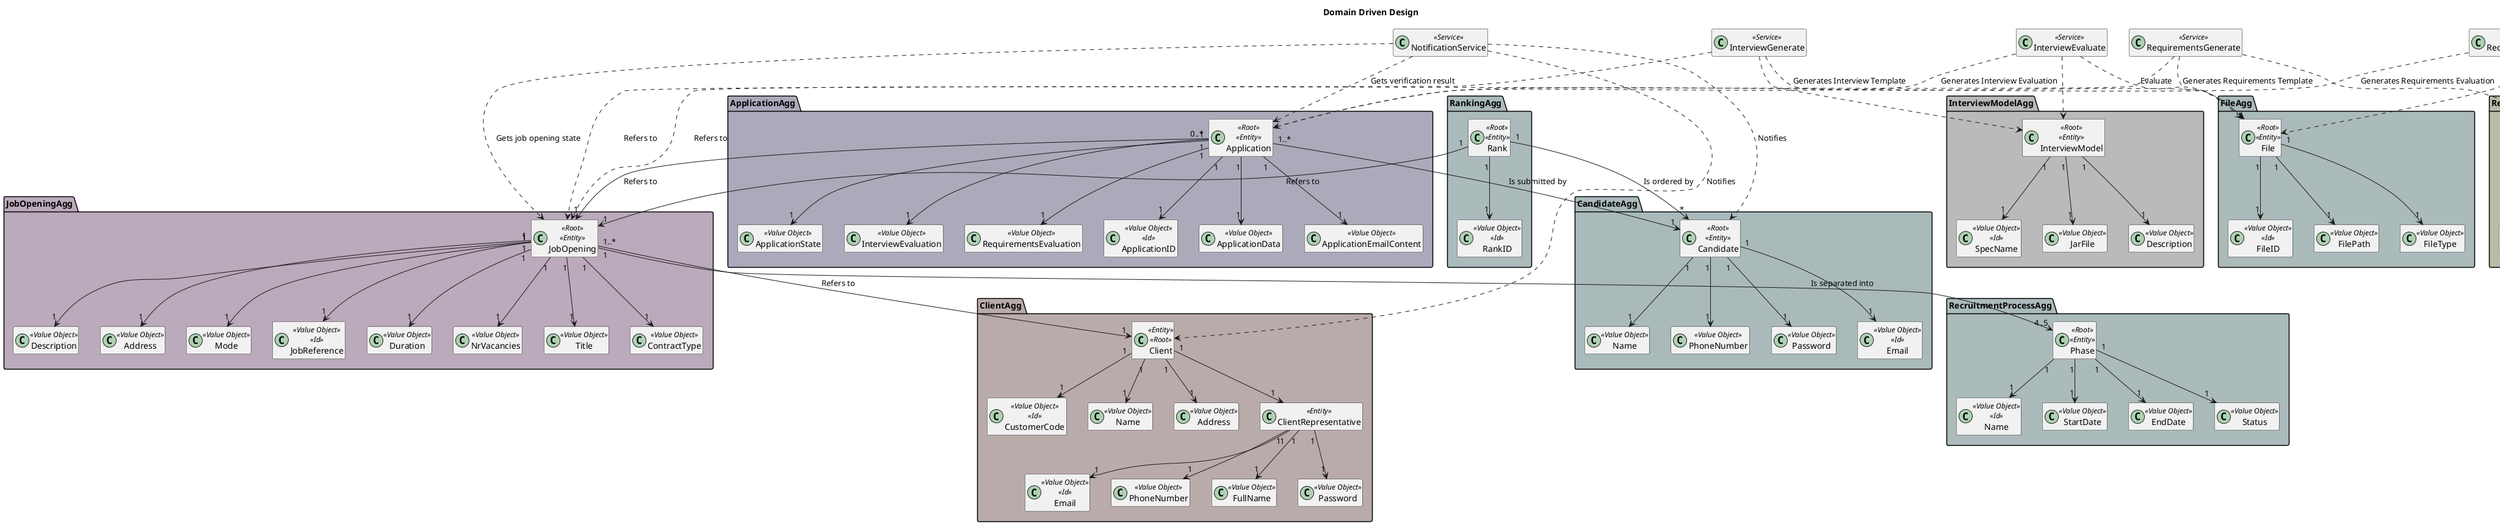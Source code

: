 @startuml
'https://plantuml.com/class-diagram

hide field
hide methods

title Domain Driven Design
skinparam linetype wavy 


package InterviewModelAgg #bababa {
    class InterviewModel<<Root>><<Entity>>
    class SpecName<<Value Object>><<Id>>
    class JarFile<<Value Object>>
    class Description<<Value Object>>

    InterviewModel"1"-->"1"JarFile
    InterviewModel"1"-->"1"SpecName
    InterviewModel"1"-->"1"Description
}

package ClientAgg #baabab {
    class Client<<Entity>><<Root>>
    class CustomerCode<<Value Object>><<Id>>
    class Name<<Value Object>>
    class Address<<Value Object>>
    class ClientRepresentative<<Entity>>

    class Email<<Value Object>><<Id>>
    class PhoneNumber<<Value Object>>
    class FullName<<Value Object>>
    class Password<<Value Object>>

    Client "1" --> "1" CustomerCode
    Client "1" --> "1" Name
    Client "1" --> "1" Address
    Client "1" --> "1" ClientRepresentative

    ClientRepresentative "1" --> "1" Email
    ClientRepresentative "1" --> "1" PhoneNumber
    ClientRepresentative "1" --> "1" FullName
    ClientRepresentative "1" --> "1" Password
}

package JobOpeningAgg #bbaabb {
    class JobOpening<<Root>><<Entity>>
    class JobReference<<Value Object>><<Id>>
    class Duration<<Value Object>>
    class NrVacancies<<Value Object>>
    class Title<<Value Object>>
    class ContractType<<Value Object>>
    class Description<<Value Object>>
    class Address<<Value Object>>
    class Mode<<Value Object>>

    JobOpening "1" --> "1" JobReference
    JobOpening "1" --> "1" Duration
    JobOpening "1" --> "1" NrVacancies
    JobOpening "1" --> "1" Title
    JobOpening "1" --> "1" ContractType
    JobOpening "1" --> "1" Description
    JobOpening "1" --> "1" Address
    JobOpening "1" --> "1" Mode
    JobOpening "1..*"--> "1" Client : Refers to
}

package RequirementsSpecificationAgg #bbbbaa {
    class RequirementsSpecification<<Root>><<Entity>>
    class JarFile<<Value Object>>
    class SpecName<<Value Object>><<Id>>
    class Description<<Value Object>>

    RequirementsSpecification "1" --> "1" JarFile
    RequirementsSpecification "1" --> "1" SpecName
    RequirementsSpecification "1" --> "1" Description
}

package CandidateAgg #aababb {
    class Candidate<<Root>><<Entity>>
    class Email<<Value Object>><<Id>>
    class Name<<Value Object>>
    class PhoneNumber<<Value Object>>
    class Password<<Value Object>>

    Candidate "1" --> "1" Email
    Candidate "1" --> "1" Name
    Candidate "1" --> "1" PhoneNumber
    Candidate "1" --> "1" Password
}

package ApplicationAgg #aaaabb {
    class Application<<Root>><<Entity>>
    class ApplicationID<<Value Object>><<Id>>
    class ApplicationData<<Value Object>>
    class ApplicationEmailContent<<Value Object>>
    class ApplicationState<<Value Object>>
    class InterviewEvaluation<<Value Object>>
    class RequirementsEvaluation<<Value Object>>

    Application "1" --> "1" ApplicationID
    Application "1" --> "1" ApplicationState
    Application "1" --> "1" ApplicationData
    Application "1" --> "1" ApplicationEmailContent
    Application "1" --> "1" InterviewEvaluation
    Application "1" --> "1" RequirementsEvaluation
    Application "0..*" --> "1" JobOpening : Refers to
    Application "1..*" --> "1" Candidate : Is submitted by
}

package RankingAgg #abbabb {
    class Rank<<Root>><<Entity>>
    class RankID<<Value Object>><<Id>>

    Rank "1" --> "1" RankID
    Rank "1"-->"1" JobOpening : Refers to
    Rank "1"-->"*" Candidate : Is ordered by
}

package FileAgg #abbaba {
    class File<<Root>><<Entity>>
    class FileID<<Value Object>><<Id>>
    class FilePath<<Value Object>>
    class FileType<<Value Object>>

    File "1" --> "1" FileID
    File "1" --> "1" FilePath
    File "1" --> "1" FileType
}

package RecruitmentProcessAgg #abbaba {
    class Phase<<Root>><<Entity>>
    class Name<<Value Object>><<Id>>
    class StartDate<<Value Object>>
    class EndDate<<Value Object>>
    class Status <<Value Object>>

    Phase "1" --> "1" Name
    Phase "1" --> "1" StartDate
    Phase "1" --> "1" EndDate
    Phase "1" --> "1" Status

    JobOpening "1"-->"4..5" Phase : Is separated into 
}

class RequirementsGenerate<<Service>>

RequirementsGenerate ..> RequirementsSpecification
RequirementsGenerate ..> File : Generates Requirements Template
RequirementsGenerate ..> JobOpening: Refers to

class InterviewGenerate<<Service>>

InterviewGenerate ..> InterviewModel
InterviewGenerate ..> File : Generates Interview Template
InterviewGenerate ..> JobOpening: Refers to

class InterviewEvaluate<<Service>>

InterviewEvaluate ..> InterviewModel
InterviewEvaluate ..> File : Evaluate
InterviewEvaluate ..> Application : Generates Interview Evaluation


class RequirementsEvaluate<<Service>>

RequirementsEvaluate ..> File : Evaluate
RequirementsEvaluate ..> Application: Generates Requirements Evaluation
RequirementsEvaluate ..> RequirementsSpecification

class NotificationService<<Service>>

NotificationService ..> Candidate : Notifies
NotificationService ..> Client : Notifies
NotificationService ..> Application : Gets verification result
NotificationService ..> JobOpening : Gets job opening state

@enduml
